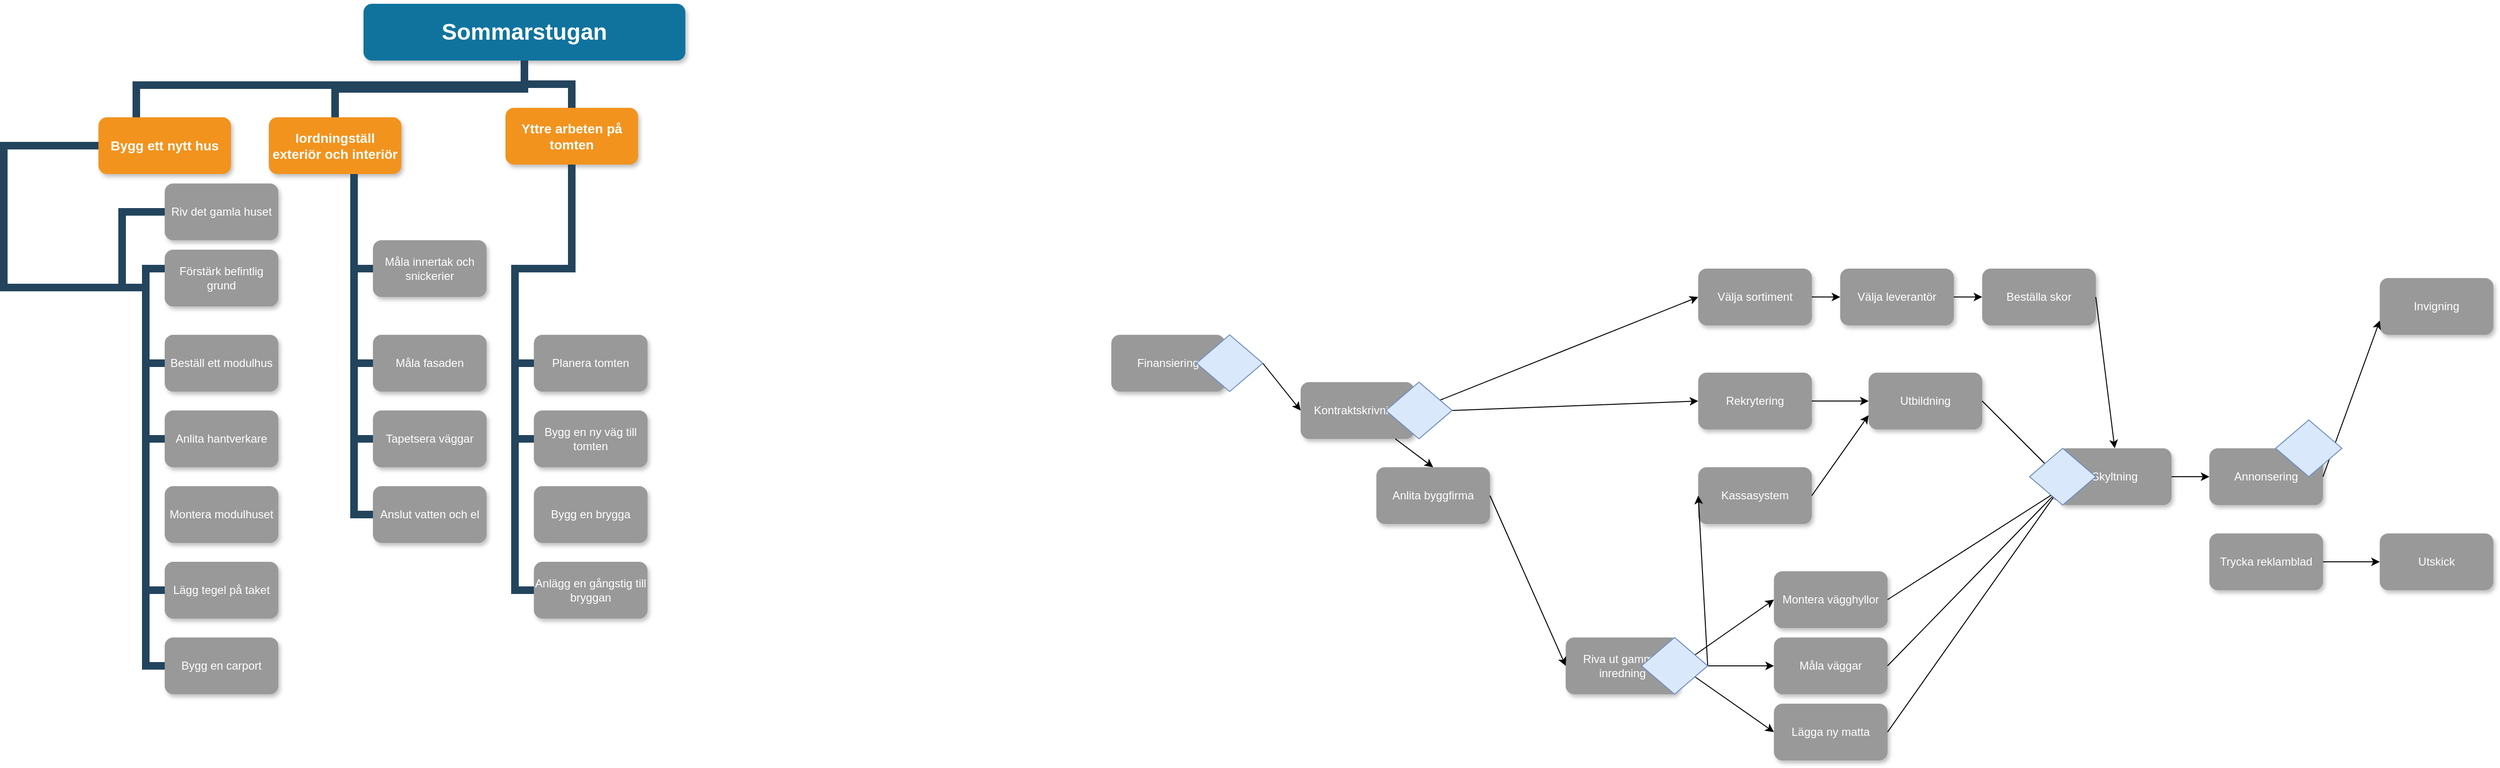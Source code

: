 <mxfile version="20.8.5" type="github">
  <diagram name="Page-1" id="64c3da0e-402f-94eb-ee01-a36477274f13">
    <mxGraphModel dx="2100" dy="1098" grid="1" gridSize="10" guides="1" tooltips="1" connect="1" arrows="1" fold="1" page="1" pageScale="1" pageWidth="1169" pageHeight="826" background="none" math="0" shadow="0">
      <root>
        <mxCell id="0" />
        <mxCell id="1" parent="0" />
        <mxCell id="2" value="Sommarstugan" style="whiteSpace=wrap;rounded=1;shadow=1;fillColor=#10739E;strokeColor=none;fontColor=#FFFFFF;fontStyle=1;fontSize=24" parent="1" vertex="1">
          <mxGeometry x="1000" y="50" width="340" height="60" as="geometry" />
        </mxCell>
        <mxCell id="4" value="Bygg ett nytt hus" style="whiteSpace=wrap;rounded=1;fillColor=#F2931E;strokeColor=none;shadow=1;fontColor=#FFFFFF;fontStyle=1;fontSize=14" parent="1" vertex="1">
          <mxGeometry x="720" y="170.0" width="140" height="60" as="geometry" />
        </mxCell>
        <mxCell id="6" value="Iordningställ exteriör och interiör" style="whiteSpace=wrap;rounded=1;fillColor=#F2931E;strokeColor=none;shadow=1;fontColor=#FFFFFF;fontStyle=1;fontSize=14" parent="1" vertex="1">
          <mxGeometry x="900" y="170.0" width="140" height="60" as="geometry" />
        </mxCell>
        <mxCell id="7" value="Yttre arbeten på tomten" style="whiteSpace=wrap;rounded=1;fillColor=#F2931E;strokeColor=none;shadow=1;fontColor=#FFFFFF;fontStyle=1;fontSize=14" parent="1" vertex="1">
          <mxGeometry x="1150" y="160.0" width="140" height="60" as="geometry" />
        </mxCell>
        <mxCell id="50" value="Beställ ett modulhus" style="whiteSpace=wrap;rounded=1;fillColor=#999999;strokeColor=none;shadow=1;fontColor=#FFFFFF;fontStyle=0" parent="1" vertex="1">
          <mxGeometry x="790.0" y="400.0" width="120" height="60" as="geometry" />
        </mxCell>
        <mxCell id="51" value="Anlita hantverkare" style="whiteSpace=wrap;rounded=1;fillColor=#999999;strokeColor=none;shadow=1;fontColor=#FFFFFF;fontStyle=0" parent="1" vertex="1">
          <mxGeometry x="790.0" y="480.0" width="120" height="60" as="geometry" />
        </mxCell>
        <mxCell id="52" value="Montera modulhuset" style="whiteSpace=wrap;rounded=1;fillColor=#999999;strokeColor=none;shadow=1;fontColor=#FFFFFF;fontStyle=0" parent="1" vertex="1">
          <mxGeometry x="790.0" y="560.0" width="120" height="60" as="geometry" />
        </mxCell>
        <mxCell id="53" value="Lägg tegel på taket" style="whiteSpace=wrap;rounded=1;fillColor=#999999;strokeColor=none;shadow=1;fontColor=#FFFFFF;fontStyle=0" parent="1" vertex="1">
          <mxGeometry x="790.0" y="640.0" width="120" height="60" as="geometry" />
        </mxCell>
        <mxCell id="54" value="Bygg en carport" style="whiteSpace=wrap;rounded=1;fillColor=#999999;strokeColor=none;shadow=1;fontColor=#FFFFFF;fontStyle=0" parent="1" vertex="1">
          <mxGeometry x="790.0" y="720.0" width="120" height="60" as="geometry" />
        </mxCell>
        <mxCell id="123" value="" style="edgeStyle=elbowEdgeStyle;elbow=horizontal;rounded=0;fontColor=#000000;endArrow=none;endFill=0;strokeWidth=8;strokeColor=#23445D;" parent="1" target="50" edge="1">
          <mxGeometry width="100" height="100" relative="1" as="geometry">
            <mxPoint x="790.0" y="330" as="sourcePoint" />
            <mxPoint x="770.0" y="430" as="targetPoint" />
            <Array as="points">
              <mxPoint x="770" y="380" />
            </Array>
          </mxGeometry>
        </mxCell>
        <mxCell id="124" value="" style="edgeStyle=elbowEdgeStyle;elbow=horizontal;rounded=0;fontColor=#000000;endArrow=none;endFill=0;strokeWidth=8;strokeColor=#23445D;" parent="1" target="51" edge="1">
          <mxGeometry width="100" height="100" relative="1" as="geometry">
            <mxPoint x="790.0" y="330" as="sourcePoint" />
            <mxPoint x="770.0" y="510" as="targetPoint" />
            <Array as="points">
              <mxPoint x="770" y="420" />
            </Array>
          </mxGeometry>
        </mxCell>
        <mxCell id="125" value="" style="edgeStyle=elbowEdgeStyle;elbow=horizontal;rounded=0;fontColor=#000000;endArrow=none;endFill=0;strokeWidth=8;strokeColor=#23445D;" parent="1" target="54" edge="1">
          <mxGeometry width="100" height="100" relative="1" as="geometry">
            <mxPoint x="790.0" y="330" as="sourcePoint" />
            <mxPoint x="770" y="750" as="targetPoint" />
            <Array as="points">
              <mxPoint x="770" y="540" />
            </Array>
          </mxGeometry>
        </mxCell>
        <mxCell id="126" value="" style="edgeStyle=elbowEdgeStyle;elbow=horizontal;rounded=0;fontColor=#000000;endArrow=none;endFill=0;strokeWidth=8;strokeColor=#23445D;" parent="1" target="53" edge="1">
          <mxGeometry width="100" height="100" relative="1" as="geometry">
            <mxPoint x="790.0" y="330" as="sourcePoint" />
            <mxPoint x="770" y="670" as="targetPoint" />
            <Array as="points">
              <mxPoint x="770" y="500" />
            </Array>
          </mxGeometry>
        </mxCell>
        <mxCell id="127" value="" style="edgeStyle=elbowEdgeStyle;elbow=horizontal;rounded=0;fontColor=#000000;endArrow=none;endFill=0;strokeWidth=8;strokeColor=#23445D;" parent="1" source="4" edge="1">
          <mxGeometry width="100" height="100" relative="1" as="geometry">
            <mxPoint x="640.0" y="330" as="sourcePoint" />
            <mxPoint x="770" y="350" as="targetPoint" />
            <Array as="points">
              <mxPoint x="620" y="470" />
            </Array>
          </mxGeometry>
        </mxCell>
        <mxCell id="140" value="Måla fasaden" style="whiteSpace=wrap;rounded=1;fillColor=#999999;strokeColor=none;shadow=1;fontColor=#FFFFFF;fontStyle=0" parent="1" vertex="1">
          <mxGeometry x="1010.0" y="400.0" width="120" height="60" as="geometry" />
        </mxCell>
        <mxCell id="141" value="Tapetsera väggar" style="whiteSpace=wrap;rounded=1;fillColor=#999999;strokeColor=none;shadow=1;fontColor=#FFFFFF;fontStyle=0" parent="1" vertex="1">
          <mxGeometry x="1010.0" y="480.0" width="120" height="60" as="geometry" />
        </mxCell>
        <mxCell id="142" value="Anslut vatten och el" style="whiteSpace=wrap;rounded=1;fillColor=#999999;strokeColor=none;shadow=1;fontColor=#FFFFFF;fontStyle=0" parent="1" vertex="1">
          <mxGeometry x="1010.0" y="560.0" width="120" height="60" as="geometry" />
        </mxCell>
        <mxCell id="150" value="" style="edgeStyle=elbowEdgeStyle;elbow=horizontal;rounded=0;fontColor=#000000;endArrow=none;endFill=0;strokeWidth=8;strokeColor=#23445D;" parent="1" target="140" edge="1">
          <mxGeometry width="100" height="100" relative="1" as="geometry">
            <mxPoint x="1010.0" y="330" as="sourcePoint" />
            <mxPoint x="990.0" y="430" as="targetPoint" />
            <Array as="points">
              <mxPoint x="990" y="380" />
            </Array>
          </mxGeometry>
        </mxCell>
        <mxCell id="151" value="" style="edgeStyle=elbowEdgeStyle;elbow=horizontal;rounded=0;fontColor=#000000;endArrow=none;endFill=0;strokeWidth=8;strokeColor=#23445D;" parent="1" target="141" edge="1">
          <mxGeometry width="100" height="100" relative="1" as="geometry">
            <mxPoint x="1010.0" y="330" as="sourcePoint" />
            <mxPoint x="990.0" y="510" as="targetPoint" />
            <Array as="points">
              <mxPoint x="990" y="420" />
            </Array>
          </mxGeometry>
        </mxCell>
        <mxCell id="152" value="" style="edgeStyle=elbowEdgeStyle;elbow=horizontal;rounded=0;fontColor=#000000;endArrow=none;endFill=0;strokeWidth=8;strokeColor=#23445D;" parent="1" target="142" edge="1">
          <mxGeometry width="100" height="100" relative="1" as="geometry">
            <mxPoint x="1010.0" y="330" as="sourcePoint" />
            <mxPoint x="1010.0" y="750" as="targetPoint" />
            <Array as="points">
              <mxPoint x="990" y="540" />
            </Array>
          </mxGeometry>
        </mxCell>
        <mxCell id="153" value="" style="edgeStyle=elbowEdgeStyle;elbow=horizontal;rounded=0;fontColor=#000000;endArrow=none;endFill=0;strokeWidth=8;strokeColor=#23445D;entryX=0;entryY=0.5;entryDx=0;entryDy=0;" parent="1" target="142" edge="1">
          <mxGeometry width="100" height="100" relative="1" as="geometry">
            <mxPoint x="1010.0" y="330" as="sourcePoint" />
            <mxPoint x="1010.0" y="670" as="targetPoint" />
            <Array as="points">
              <mxPoint x="990" y="500" />
            </Array>
          </mxGeometry>
        </mxCell>
        <mxCell id="154" value="" style="edgeStyle=elbowEdgeStyle;elbow=horizontal;rounded=0;fontColor=#000000;endArrow=none;endFill=0;strokeWidth=8;strokeColor=#23445D;" parent="1" source="6" target="142" edge="1">
          <mxGeometry width="100" height="100" relative="1" as="geometry">
            <mxPoint x="1010.0" y="330" as="sourcePoint" />
            <mxPoint x="990.0" y="590" as="targetPoint" />
            <Array as="points">
              <mxPoint x="990" y="470" />
            </Array>
          </mxGeometry>
        </mxCell>
        <mxCell id="157" value="Planera tomten" style="whiteSpace=wrap;rounded=1;fillColor=#999999;strokeColor=none;shadow=1;fontColor=#FFFFFF;fontStyle=0" parent="1" vertex="1">
          <mxGeometry x="1180" y="400" width="120" height="60" as="geometry" />
        </mxCell>
        <mxCell id="158" value="Bygg en ny väg till tomten" style="whiteSpace=wrap;rounded=1;fillColor=#999999;strokeColor=none;shadow=1;fontColor=#FFFFFF;fontStyle=0" parent="1" vertex="1">
          <mxGeometry x="1180" y="480.0" width="120" height="60" as="geometry" />
        </mxCell>
        <mxCell id="159" value="Bygg en brygga" style="whiteSpace=wrap;rounded=1;fillColor=#999999;strokeColor=none;shadow=1;fontColor=#FFFFFF;fontStyle=0" parent="1" vertex="1">
          <mxGeometry x="1180.0" y="560.0" width="120" height="60" as="geometry" />
        </mxCell>
        <mxCell id="160" value="Anlägg en gångstig till bryggan" style="whiteSpace=wrap;rounded=1;fillColor=#999999;strokeColor=none;shadow=1;fontColor=#FFFFFF;fontStyle=0" parent="1" vertex="1">
          <mxGeometry x="1180" y="640.0" width="120" height="60" as="geometry" />
        </mxCell>
        <mxCell id="167" value="" style="edgeStyle=elbowEdgeStyle;elbow=horizontal;rounded=0;fontColor=#000000;endArrow=none;endFill=0;strokeWidth=8;strokeColor=#23445D;" parent="1" target="157" edge="1">
          <mxGeometry width="100" height="100" relative="1" as="geometry">
            <mxPoint x="1180" y="330.0" as="sourcePoint" />
            <mxPoint x="1170.0" y="430.0" as="targetPoint" />
            <Array as="points">
              <mxPoint x="1160" y="380.0" />
            </Array>
          </mxGeometry>
        </mxCell>
        <mxCell id="168" value="" style="edgeStyle=elbowEdgeStyle;elbow=horizontal;rounded=0;fontColor=#000000;endArrow=none;endFill=0;strokeWidth=8;strokeColor=#23445D;" parent="1" target="158" edge="1">
          <mxGeometry width="100" height="100" relative="1" as="geometry">
            <mxPoint x="1180" y="330.0" as="sourcePoint" />
            <mxPoint x="1170.0" y="510.0" as="targetPoint" />
            <Array as="points">
              <mxPoint x="1160" y="420.0" />
            </Array>
          </mxGeometry>
        </mxCell>
        <mxCell id="169" value="" style="edgeStyle=elbowEdgeStyle;elbow=horizontal;rounded=0;fontColor=#000000;endArrow=none;endFill=0;strokeWidth=8;strokeColor=#23445D;entryX=0;entryY=0.5;entryDx=0;entryDy=0;" parent="1" target="160" edge="1">
          <mxGeometry width="100" height="100" relative="1" as="geometry">
            <mxPoint x="1180" y="330.0" as="sourcePoint" />
            <mxPoint x="1180" y="750.0" as="targetPoint" />
            <Array as="points">
              <mxPoint x="1160" y="550.0" />
            </Array>
          </mxGeometry>
        </mxCell>
        <mxCell id="170" value="" style="edgeStyle=elbowEdgeStyle;elbow=horizontal;rounded=0;fontColor=#000000;endArrow=none;endFill=0;strokeWidth=8;strokeColor=#23445D;" parent="1" target="160" edge="1">
          <mxGeometry width="100" height="100" relative="1" as="geometry">
            <mxPoint x="1180" y="330.0" as="sourcePoint" />
            <mxPoint x="1170" y="670.0" as="targetPoint" />
            <Array as="points">
              <mxPoint x="1160" y="500.0" />
            </Array>
          </mxGeometry>
        </mxCell>
        <mxCell id="171" value="" style="edgeStyle=elbowEdgeStyle;elbow=horizontal;rounded=0;fontColor=#000000;endArrow=none;endFill=0;strokeWidth=8;strokeColor=#23445D;exitX=0.5;exitY=1;exitDx=0;exitDy=0;" parent="1" source="7" edge="1">
          <mxGeometry width="100" height="100" relative="1" as="geometry">
            <mxPoint x="1180" y="330.0" as="sourcePoint" />
            <mxPoint x="1160" y="330" as="targetPoint" />
            <Array as="points">
              <mxPoint x="1220" y="260" />
              <mxPoint x="1160" y="470.0" />
            </Array>
          </mxGeometry>
        </mxCell>
        <mxCell id="229" value="" style="edgeStyle=elbowEdgeStyle;elbow=vertical;rounded=0;fontColor=#000000;endArrow=none;endFill=0;strokeWidth=8;strokeColor=#23445D;" parent="1" source="2" target="4" edge="1">
          <mxGeometry width="100" height="100" relative="1" as="geometry">
            <mxPoint x="540" y="140" as="sourcePoint" />
            <mxPoint x="790" y="150" as="targetPoint" />
            <Array as="points">
              <mxPoint x="760" y="136" />
            </Array>
          </mxGeometry>
        </mxCell>
        <mxCell id="231" value="" style="edgeStyle=elbowEdgeStyle;elbow=vertical;rounded=0;fontColor=#000000;endArrow=none;endFill=0;strokeWidth=8;strokeColor=#23445D;" parent="1" source="2" target="6" edge="1">
          <mxGeometry width="100" height="100" relative="1" as="geometry">
            <mxPoint x="560" y="160" as="sourcePoint" />
            <mxPoint x="660" y="60" as="targetPoint" />
          </mxGeometry>
        </mxCell>
        <mxCell id="232" value="" style="edgeStyle=elbowEdgeStyle;elbow=vertical;rounded=0;fontColor=#000000;endArrow=none;endFill=0;strokeWidth=8;strokeColor=#23445D;" parent="1" source="2" target="7" edge="1">
          <mxGeometry width="100" height="100" relative="1" as="geometry">
            <mxPoint x="570" y="170" as="sourcePoint" />
            <mxPoint x="670" y="70" as="targetPoint" />
          </mxGeometry>
        </mxCell>
        <mxCell id="233" value="" style="edgeStyle=elbowEdgeStyle;elbow=vertical;rounded=0;fontColor=#000000;endArrow=none;endFill=0;strokeWidth=8;strokeColor=#23445D;" parent="1" source="2" target="7" edge="1">
          <mxGeometry width="100" height="100" relative="1" as="geometry">
            <mxPoint x="580" y="180" as="sourcePoint" />
            <mxPoint x="1500" y="170.0" as="targetPoint" />
          </mxGeometry>
        </mxCell>
        <mxCell id="234" value="" style="edgeStyle=elbowEdgeStyle;elbow=vertical;rounded=0;fontColor=#000000;endArrow=none;endFill=0;strokeWidth=8;strokeColor=#23445D;" parent="1" source="2" target="7" edge="1">
          <mxGeometry width="100" height="100" relative="1" as="geometry">
            <mxPoint x="590" y="190" as="sourcePoint" />
            <mxPoint x="1500" y="170.0" as="targetPoint" />
          </mxGeometry>
        </mxCell>
        <mxCell id="lfD-iJgRBx4NRxpr_m_s-238" value="Måla innertak och snickerier" style="whiteSpace=wrap;rounded=1;fillColor=#999999;strokeColor=none;shadow=1;fontColor=#FFFFFF;fontStyle=0" parent="1" vertex="1">
          <mxGeometry x="1010.0" y="300.0" width="120" height="60" as="geometry" />
        </mxCell>
        <mxCell id="lfD-iJgRBx4NRxpr_m_s-240" value="" style="edgeStyle=elbowEdgeStyle;elbow=horizontal;rounded=0;fontColor=#000000;endArrow=none;endFill=0;strokeWidth=8;strokeColor=#23445D;" parent="1" target="lfD-iJgRBx4NRxpr_m_s-237" edge="1">
          <mxGeometry width="100" height="100" relative="1" as="geometry">
            <mxPoint x="700" y="350" as="sourcePoint" />
            <mxPoint x="990" y="400" as="targetPoint" />
            <Array as="points" />
          </mxGeometry>
        </mxCell>
        <mxCell id="lfD-iJgRBx4NRxpr_m_s-237" value="Riv det gamla huset" style="whiteSpace=wrap;rounded=1;fillColor=#999999;strokeColor=none;shadow=1;fontColor=#FFFFFF;fontStyle=0" parent="1" vertex="1">
          <mxGeometry x="790.0" y="240.0" width="120" height="60" as="geometry" />
        </mxCell>
        <mxCell id="lfD-iJgRBx4NRxpr_m_s-241" value="Förstärk befintlig grund" style="whiteSpace=wrap;rounded=1;fillColor=#999999;strokeColor=none;shadow=1;fontColor=#FFFFFF;fontStyle=0" parent="1" vertex="1">
          <mxGeometry x="790.0" y="310.0" width="120" height="60" as="geometry" />
        </mxCell>
        <mxCell id="GaCdgAt8sZwfPQ47MtYO-235" value="Finansiering" style="whiteSpace=wrap;rounded=1;fillColor=#999999;strokeColor=none;shadow=1;fontColor=#FFFFFF;fontStyle=0" vertex="1" parent="1">
          <mxGeometry x="1790" y="400" width="120" height="60" as="geometry" />
        </mxCell>
        <mxCell id="GaCdgAt8sZwfPQ47MtYO-236" value="Lägga ny matta" style="whiteSpace=wrap;rounded=1;fillColor=#999999;strokeColor=none;shadow=1;fontColor=#FFFFFF;fontStyle=0" vertex="1" parent="1">
          <mxGeometry x="2490" y="790" width="120" height="60" as="geometry" />
        </mxCell>
        <mxCell id="GaCdgAt8sZwfPQ47MtYO-237" value="Kassasystem" style="whiteSpace=wrap;rounded=1;fillColor=#999999;strokeColor=none;shadow=1;fontColor=#FFFFFF;fontStyle=0" vertex="1" parent="1">
          <mxGeometry x="2410" y="540" width="120" height="60" as="geometry" />
        </mxCell>
        <mxCell id="GaCdgAt8sZwfPQ47MtYO-239" value="Rekrytering" style="whiteSpace=wrap;rounded=1;fillColor=#999999;strokeColor=none;shadow=1;fontColor=#FFFFFF;fontStyle=0" vertex="1" parent="1">
          <mxGeometry x="2410" y="440" width="120" height="60" as="geometry" />
        </mxCell>
        <mxCell id="GaCdgAt8sZwfPQ47MtYO-240" value="Utbildning" style="whiteSpace=wrap;rounded=1;fillColor=#999999;strokeColor=none;shadow=1;fontColor=#FFFFFF;fontStyle=0" vertex="1" parent="1">
          <mxGeometry x="2590" y="440" width="120" height="60" as="geometry" />
        </mxCell>
        <mxCell id="GaCdgAt8sZwfPQ47MtYO-241" value="Välja sortiment" style="whiteSpace=wrap;rounded=1;fillColor=#999999;strokeColor=none;shadow=1;fontColor=#FFFFFF;fontStyle=0" vertex="1" parent="1">
          <mxGeometry x="2410" y="330" width="120" height="60" as="geometry" />
        </mxCell>
        <mxCell id="GaCdgAt8sZwfPQ47MtYO-242" value="Välja leverantör" style="whiteSpace=wrap;rounded=1;fillColor=#999999;strokeColor=none;shadow=1;fontColor=#FFFFFF;fontStyle=0" vertex="1" parent="1">
          <mxGeometry x="2560" y="330" width="120" height="60" as="geometry" />
        </mxCell>
        <mxCell id="GaCdgAt8sZwfPQ47MtYO-243" value="Beställa skor" style="whiteSpace=wrap;rounded=1;fillColor=#999999;strokeColor=none;shadow=1;fontColor=#FFFFFF;fontStyle=0" vertex="1" parent="1">
          <mxGeometry x="2710" y="330" width="120" height="60" as="geometry" />
        </mxCell>
        <mxCell id="GaCdgAt8sZwfPQ47MtYO-244" value="Skyltning" style="whiteSpace=wrap;rounded=1;fillColor=#999999;strokeColor=none;shadow=1;fontColor=#FFFFFF;fontStyle=0" vertex="1" parent="1">
          <mxGeometry x="2790" y="520" width="120" height="60" as="geometry" />
        </mxCell>
        <mxCell id="GaCdgAt8sZwfPQ47MtYO-245" value="Annonsering" style="whiteSpace=wrap;rounded=1;fillColor=#999999;strokeColor=none;shadow=1;fontColor=#FFFFFF;fontStyle=0" vertex="1" parent="1">
          <mxGeometry x="2950" y="520" width="120" height="60" as="geometry" />
        </mxCell>
        <mxCell id="GaCdgAt8sZwfPQ47MtYO-247" value="Trycka reklamblad" style="whiteSpace=wrap;rounded=1;fillColor=#999999;strokeColor=none;shadow=1;fontColor=#FFFFFF;fontStyle=0" vertex="1" parent="1">
          <mxGeometry x="2950" y="610" width="120" height="60" as="geometry" />
        </mxCell>
        <mxCell id="GaCdgAt8sZwfPQ47MtYO-248" value="Utskick" style="whiteSpace=wrap;rounded=1;fillColor=#999999;strokeColor=none;shadow=1;fontColor=#FFFFFF;fontStyle=0" vertex="1" parent="1">
          <mxGeometry x="3130" y="610" width="120" height="60" as="geometry" />
        </mxCell>
        <mxCell id="GaCdgAt8sZwfPQ47MtYO-249" value="Invigning" style="whiteSpace=wrap;rounded=1;fillColor=#999999;strokeColor=none;shadow=1;fontColor=#FFFFFF;fontStyle=0" vertex="1" parent="1">
          <mxGeometry x="3130" y="340" width="120" height="60" as="geometry" />
        </mxCell>
        <mxCell id="GaCdgAt8sZwfPQ47MtYO-254" value="Kontraktskrivning" style="whiteSpace=wrap;rounded=1;fillColor=#999999;strokeColor=none;shadow=1;fontColor=#FFFFFF;fontStyle=0" vertex="1" parent="1">
          <mxGeometry x="1990" y="450" width="120" height="60" as="geometry" />
        </mxCell>
        <mxCell id="GaCdgAt8sZwfPQ47MtYO-255" value="Anlita byggfirma" style="whiteSpace=wrap;rounded=1;fillColor=#999999;strokeColor=none;shadow=1;fontColor=#FFFFFF;fontStyle=0" vertex="1" parent="1">
          <mxGeometry x="2070" y="540" width="120" height="60" as="geometry" />
        </mxCell>
        <mxCell id="GaCdgAt8sZwfPQ47MtYO-256" value="Riva ut gammal inredning" style="whiteSpace=wrap;rounded=1;fillColor=#999999;strokeColor=none;shadow=1;fontColor=#FFFFFF;fontStyle=0" vertex="1" parent="1">
          <mxGeometry x="2270" y="720" width="120" height="60" as="geometry" />
        </mxCell>
        <mxCell id="GaCdgAt8sZwfPQ47MtYO-258" value="Montera vägghyllor" style="whiteSpace=wrap;rounded=1;fillColor=#999999;strokeColor=none;shadow=1;fontColor=#FFFFFF;fontStyle=0" vertex="1" parent="1">
          <mxGeometry x="2490" y="650" width="120" height="60" as="geometry" />
        </mxCell>
        <mxCell id="GaCdgAt8sZwfPQ47MtYO-259" value="Måla väggar" style="whiteSpace=wrap;rounded=1;fillColor=#999999;strokeColor=none;shadow=1;fontColor=#FFFFFF;fontStyle=0" vertex="1" parent="1">
          <mxGeometry x="2490" y="720" width="120" height="60" as="geometry" />
        </mxCell>
        <mxCell id="GaCdgAt8sZwfPQ47MtYO-261" value="" style="endArrow=classic;html=1;rounded=0;exitX=1;exitY=0.5;exitDx=0;exitDy=0;" edge="1" parent="1" source="GaCdgAt8sZwfPQ47MtYO-247" target="GaCdgAt8sZwfPQ47MtYO-248">
          <mxGeometry width="50" height="50" relative="1" as="geometry">
            <mxPoint x="2330" y="430" as="sourcePoint" />
            <mxPoint x="2380" y="380" as="targetPoint" />
          </mxGeometry>
        </mxCell>
        <mxCell id="GaCdgAt8sZwfPQ47MtYO-262" value="" style="endArrow=classic;html=1;rounded=0;exitX=1;exitY=0.5;exitDx=0;exitDy=0;" edge="1" parent="1" source="GaCdgAt8sZwfPQ47MtYO-244" target="GaCdgAt8sZwfPQ47MtYO-245">
          <mxGeometry width="50" height="50" relative="1" as="geometry">
            <mxPoint x="2430" y="430" as="sourcePoint" />
            <mxPoint x="2480" y="380" as="targetPoint" />
          </mxGeometry>
        </mxCell>
        <mxCell id="GaCdgAt8sZwfPQ47MtYO-264" value="" style="endArrow=classic;html=1;rounded=0;exitX=1;exitY=0.5;exitDx=0;exitDy=0;" edge="1" parent="1" source="GaCdgAt8sZwfPQ47MtYO-241" target="GaCdgAt8sZwfPQ47MtYO-242">
          <mxGeometry width="50" height="50" relative="1" as="geometry">
            <mxPoint x="2330" y="660" as="sourcePoint" />
            <mxPoint x="2490" y="660" as="targetPoint" />
          </mxGeometry>
        </mxCell>
        <mxCell id="GaCdgAt8sZwfPQ47MtYO-265" value="" style="endArrow=classic;html=1;rounded=0;exitX=1;exitY=0.5;exitDx=0;exitDy=0;" edge="1" parent="1" source="GaCdgAt8sZwfPQ47MtYO-242" target="GaCdgAt8sZwfPQ47MtYO-243">
          <mxGeometry width="50" height="50" relative="1" as="geometry">
            <mxPoint x="2340" y="670" as="sourcePoint" />
            <mxPoint x="2500" y="670" as="targetPoint" />
          </mxGeometry>
        </mxCell>
        <mxCell id="GaCdgAt8sZwfPQ47MtYO-266" value="" style="endArrow=classic;html=1;rounded=0;exitX=1;exitY=0.5;exitDx=0;exitDy=0;entryX=0.5;entryY=0;entryDx=0;entryDy=0;" edge="1" parent="1" source="GaCdgAt8sZwfPQ47MtYO-243" target="GaCdgAt8sZwfPQ47MtYO-244">
          <mxGeometry width="50" height="50" relative="1" as="geometry">
            <mxPoint x="2350" y="680" as="sourcePoint" />
            <mxPoint x="2510" y="680" as="targetPoint" />
          </mxGeometry>
        </mxCell>
        <mxCell id="GaCdgAt8sZwfPQ47MtYO-267" value="" style="endArrow=classic;html=1;rounded=0;exitX=1;exitY=0.5;exitDx=0;exitDy=0;entryX=0;entryY=0.75;entryDx=0;entryDy=0;" edge="1" parent="1" source="GaCdgAt8sZwfPQ47MtYO-245" target="GaCdgAt8sZwfPQ47MtYO-249">
          <mxGeometry width="50" height="50" relative="1" as="geometry">
            <mxPoint x="2360" y="690" as="sourcePoint" />
            <mxPoint x="2520" y="690" as="targetPoint" />
          </mxGeometry>
        </mxCell>
        <mxCell id="GaCdgAt8sZwfPQ47MtYO-268" value="" style="endArrow=classic;html=1;rounded=0;exitX=1;exitY=0.5;exitDx=0;exitDy=0;" edge="1" parent="1" source="GaCdgAt8sZwfPQ47MtYO-239" target="GaCdgAt8sZwfPQ47MtYO-240">
          <mxGeometry width="50" height="50" relative="1" as="geometry">
            <mxPoint x="2370" y="700" as="sourcePoint" />
            <mxPoint x="2530" y="700" as="targetPoint" />
          </mxGeometry>
        </mxCell>
        <mxCell id="GaCdgAt8sZwfPQ47MtYO-269" value="" style="endArrow=classic;html=1;rounded=0;exitX=1;exitY=0.5;exitDx=0;exitDy=0;entryX=0;entryY=0.75;entryDx=0;entryDy=0;" edge="1" parent="1" source="GaCdgAt8sZwfPQ47MtYO-237" target="GaCdgAt8sZwfPQ47MtYO-240">
          <mxGeometry width="50" height="50" relative="1" as="geometry">
            <mxPoint x="2380" y="710" as="sourcePoint" />
            <mxPoint x="2540" y="710" as="targetPoint" />
          </mxGeometry>
        </mxCell>
        <mxCell id="GaCdgAt8sZwfPQ47MtYO-270" value="" style="endArrow=classic;html=1;rounded=0;exitX=1;exitY=0.5;exitDx=0;exitDy=0;entryX=0;entryY=0.5;entryDx=0;entryDy=0;" edge="1" parent="1" source="GaCdgAt8sZwfPQ47MtYO-240" target="GaCdgAt8sZwfPQ47MtYO-244">
          <mxGeometry width="50" height="50" relative="1" as="geometry">
            <mxPoint x="2390" y="720" as="sourcePoint" />
            <mxPoint x="2730" y="570" as="targetPoint" />
          </mxGeometry>
        </mxCell>
        <mxCell id="GaCdgAt8sZwfPQ47MtYO-274" value="" style="endArrow=classic;html=1;rounded=0;exitX=1;exitY=0.5;exitDx=0;exitDy=0;entryX=0;entryY=0.75;entryDx=0;entryDy=0;" edge="1" parent="1" source="GaCdgAt8sZwfPQ47MtYO-258" target="GaCdgAt8sZwfPQ47MtYO-244">
          <mxGeometry width="50" height="50" relative="1" as="geometry">
            <mxPoint x="2410" y="740" as="sourcePoint" />
            <mxPoint x="2570" y="740" as="targetPoint" />
          </mxGeometry>
        </mxCell>
        <mxCell id="GaCdgAt8sZwfPQ47MtYO-275" value="" style="endArrow=classic;html=1;rounded=0;entryX=0;entryY=0.75;entryDx=0;entryDy=0;exitX=1;exitY=0.5;exitDx=0;exitDy=0;" edge="1" parent="1" source="GaCdgAt8sZwfPQ47MtYO-259" target="GaCdgAt8sZwfPQ47MtYO-244">
          <mxGeometry width="50" height="50" relative="1" as="geometry">
            <mxPoint x="2420" y="750" as="sourcePoint" />
            <mxPoint x="2580" y="750" as="targetPoint" />
          </mxGeometry>
        </mxCell>
        <mxCell id="GaCdgAt8sZwfPQ47MtYO-276" value="" style="endArrow=classic;html=1;rounded=0;exitX=1;exitY=0.5;exitDx=0;exitDy=0;entryX=0;entryY=0.75;entryDx=0;entryDy=0;" edge="1" parent="1" source="GaCdgAt8sZwfPQ47MtYO-236" target="GaCdgAt8sZwfPQ47MtYO-244">
          <mxGeometry width="50" height="50" relative="1" as="geometry">
            <mxPoint x="2430" y="760" as="sourcePoint" />
            <mxPoint x="2590" y="760" as="targetPoint" />
          </mxGeometry>
        </mxCell>
        <mxCell id="GaCdgAt8sZwfPQ47MtYO-277" value="" style="endArrow=classic;html=1;rounded=0;exitX=1;exitY=0.5;exitDx=0;exitDy=0;entryX=0;entryY=0.5;entryDx=0;entryDy=0;" edge="1" parent="1" source="GaCdgAt8sZwfPQ47MtYO-256" target="GaCdgAt8sZwfPQ47MtYO-258">
          <mxGeometry width="50" height="50" relative="1" as="geometry">
            <mxPoint x="2440" y="770" as="sourcePoint" />
            <mxPoint x="2600" y="770" as="targetPoint" />
          </mxGeometry>
        </mxCell>
        <mxCell id="GaCdgAt8sZwfPQ47MtYO-278" value="" style="endArrow=classic;html=1;rounded=0;exitX=1;exitY=0.5;exitDx=0;exitDy=0;" edge="1" parent="1" source="GaCdgAt8sZwfPQ47MtYO-256" target="GaCdgAt8sZwfPQ47MtYO-259">
          <mxGeometry width="50" height="50" relative="1" as="geometry">
            <mxPoint x="2450" y="780" as="sourcePoint" />
            <mxPoint x="2610" y="780" as="targetPoint" />
          </mxGeometry>
        </mxCell>
        <mxCell id="GaCdgAt8sZwfPQ47MtYO-279" value="" style="endArrow=classic;html=1;rounded=0;exitX=1;exitY=0.5;exitDx=0;exitDy=0;entryX=0;entryY=0.5;entryDx=0;entryDy=0;" edge="1" parent="1" source="GaCdgAt8sZwfPQ47MtYO-256" target="GaCdgAt8sZwfPQ47MtYO-236">
          <mxGeometry width="50" height="50" relative="1" as="geometry">
            <mxPoint x="2460" y="790" as="sourcePoint" />
            <mxPoint x="2620" y="790" as="targetPoint" />
          </mxGeometry>
        </mxCell>
        <mxCell id="GaCdgAt8sZwfPQ47MtYO-282" value="" style="endArrow=classic;html=1;rounded=0;exitX=1;exitY=0.5;exitDx=0;exitDy=0;entryX=0;entryY=0.5;entryDx=0;entryDy=0;" edge="1" parent="1" source="GaCdgAt8sZwfPQ47MtYO-255" target="GaCdgAt8sZwfPQ47MtYO-256">
          <mxGeometry width="50" height="50" relative="1" as="geometry">
            <mxPoint x="2480" y="810" as="sourcePoint" />
            <mxPoint x="2640" y="810" as="targetPoint" />
          </mxGeometry>
        </mxCell>
        <mxCell id="GaCdgAt8sZwfPQ47MtYO-284" value="" style="endArrow=classic;html=1;rounded=0;entryX=0.5;entryY=0;entryDx=0;entryDy=0;" edge="1" parent="1" source="GaCdgAt8sZwfPQ47MtYO-254" target="GaCdgAt8sZwfPQ47MtYO-255">
          <mxGeometry width="50" height="50" relative="1" as="geometry">
            <mxPoint x="2490" y="820" as="sourcePoint" />
            <mxPoint x="2650" y="820" as="targetPoint" />
          </mxGeometry>
        </mxCell>
        <mxCell id="GaCdgAt8sZwfPQ47MtYO-285" value="" style="endArrow=classic;html=1;rounded=0;exitX=1;exitY=0.5;exitDx=0;exitDy=0;entryX=0;entryY=0.5;entryDx=0;entryDy=0;startArrow=none;" edge="1" parent="1" source="GaCdgAt8sZwfPQ47MtYO-290" target="GaCdgAt8sZwfPQ47MtYO-254">
          <mxGeometry width="50" height="50" relative="1" as="geometry">
            <mxPoint x="2500" y="830" as="sourcePoint" />
            <mxPoint x="2660" y="830" as="targetPoint" />
          </mxGeometry>
        </mxCell>
        <mxCell id="GaCdgAt8sZwfPQ47MtYO-286" value="" style="endArrow=classic;html=1;rounded=0;exitX=1;exitY=0.5;exitDx=0;exitDy=0;entryX=0;entryY=0.5;entryDx=0;entryDy=0;" edge="1" parent="1" source="GaCdgAt8sZwfPQ47MtYO-254" target="GaCdgAt8sZwfPQ47MtYO-241">
          <mxGeometry width="50" height="50" relative="1" as="geometry">
            <mxPoint x="2510" y="840" as="sourcePoint" />
            <mxPoint x="2670" y="840" as="targetPoint" />
          </mxGeometry>
        </mxCell>
        <mxCell id="GaCdgAt8sZwfPQ47MtYO-287" value="" style="endArrow=classic;html=1;rounded=0;exitX=1;exitY=0.5;exitDx=0;exitDy=0;entryX=0;entryY=0.5;entryDx=0;entryDy=0;startArrow=none;" edge="1" parent="1" source="GaCdgAt8sZwfPQ47MtYO-292" target="GaCdgAt8sZwfPQ47MtYO-239">
          <mxGeometry width="50" height="50" relative="1" as="geometry">
            <mxPoint x="2520" y="850" as="sourcePoint" />
            <mxPoint x="2680" y="850" as="targetPoint" />
          </mxGeometry>
        </mxCell>
        <mxCell id="GaCdgAt8sZwfPQ47MtYO-288" value="" style="endArrow=classic;html=1;rounded=0;exitX=1;exitY=0.5;exitDx=0;exitDy=0;entryX=0;entryY=0.5;entryDx=0;entryDy=0;startArrow=none;" edge="1" parent="1" source="GaCdgAt8sZwfPQ47MtYO-289" target="GaCdgAt8sZwfPQ47MtYO-237">
          <mxGeometry width="50" height="50" relative="1" as="geometry">
            <mxPoint x="2530" y="860" as="sourcePoint" />
            <mxPoint x="2690" y="860" as="targetPoint" />
          </mxGeometry>
        </mxCell>
        <mxCell id="GaCdgAt8sZwfPQ47MtYO-291" value="" style="endArrow=none;html=1;rounded=0;exitX=1;exitY=0.5;exitDx=0;exitDy=0;entryX=0;entryY=0.5;entryDx=0;entryDy=0;" edge="1" parent="1" source="GaCdgAt8sZwfPQ47MtYO-235" target="GaCdgAt8sZwfPQ47MtYO-290">
          <mxGeometry width="50" height="50" relative="1" as="geometry">
            <mxPoint x="1910" y="430" as="sourcePoint" />
            <mxPoint x="1990" y="480" as="targetPoint" />
          </mxGeometry>
        </mxCell>
        <mxCell id="GaCdgAt8sZwfPQ47MtYO-290" value="" style="rhombus;whiteSpace=wrap;html=1;fillColor=#dae8fc;strokeColor=#6c8ebf;" vertex="1" parent="1">
          <mxGeometry x="1880" y="400" width="70" height="60" as="geometry" />
        </mxCell>
        <mxCell id="GaCdgAt8sZwfPQ47MtYO-293" value="" style="endArrow=none;html=1;rounded=0;exitX=1;exitY=0.5;exitDx=0;exitDy=0;entryX=0;entryY=0.5;entryDx=0;entryDy=0;" edge="1" parent="1" source="GaCdgAt8sZwfPQ47MtYO-254" target="GaCdgAt8sZwfPQ47MtYO-292">
          <mxGeometry width="50" height="50" relative="1" as="geometry">
            <mxPoint x="2110" y="480" as="sourcePoint" />
            <mxPoint x="2410" y="470" as="targetPoint" />
          </mxGeometry>
        </mxCell>
        <mxCell id="GaCdgAt8sZwfPQ47MtYO-292" value="" style="rhombus;whiteSpace=wrap;html=1;fillColor=#dae8fc;strokeColor=#6c8ebf;" vertex="1" parent="1">
          <mxGeometry x="2080" y="450" width="70" height="60" as="geometry" />
        </mxCell>
        <mxCell id="GaCdgAt8sZwfPQ47MtYO-294" value="" style="endArrow=none;html=1;rounded=0;exitX=1;exitY=0.5;exitDx=0;exitDy=0;entryX=0;entryY=0.5;entryDx=0;entryDy=0;" edge="1" parent="1" source="GaCdgAt8sZwfPQ47MtYO-256" target="GaCdgAt8sZwfPQ47MtYO-289">
          <mxGeometry width="50" height="50" relative="1" as="geometry">
            <mxPoint x="2390" y="750" as="sourcePoint" />
            <mxPoint x="2410" y="570" as="targetPoint" />
          </mxGeometry>
        </mxCell>
        <mxCell id="GaCdgAt8sZwfPQ47MtYO-289" value="" style="rhombus;whiteSpace=wrap;html=1;fillColor=#dae8fc;strokeColor=#6c8ebf;" vertex="1" parent="1">
          <mxGeometry x="2350" y="720" width="70" height="60" as="geometry" />
        </mxCell>
        <mxCell id="GaCdgAt8sZwfPQ47MtYO-295" value="" style="rhombus;whiteSpace=wrap;html=1;fillColor=#dae8fc;strokeColor=#6c8ebf;" vertex="1" parent="1">
          <mxGeometry x="2760" y="520" width="70" height="60" as="geometry" />
        </mxCell>
        <mxCell id="GaCdgAt8sZwfPQ47MtYO-296" value="" style="rhombus;whiteSpace=wrap;html=1;fillColor=#dae8fc;strokeColor=#6c8ebf;" vertex="1" parent="1">
          <mxGeometry x="3020" y="490" width="70" height="60" as="geometry" />
        </mxCell>
      </root>
    </mxGraphModel>
  </diagram>
</mxfile>
